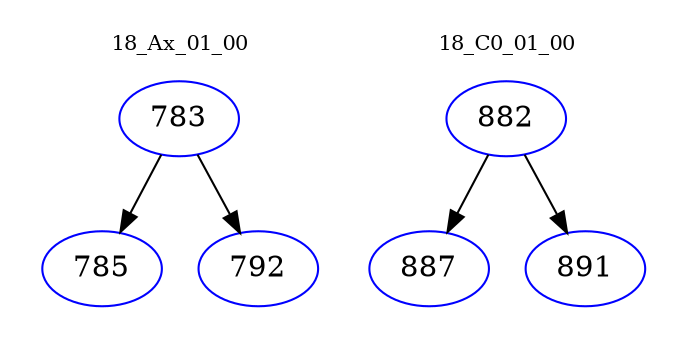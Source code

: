digraph{
subgraph cluster_0 {
color = white
label = "18_Ax_01_00";
fontsize=10;
T0_783 [label="783", color="blue"]
T0_783 -> T0_785 [color="black"]
T0_785 [label="785", color="blue"]
T0_783 -> T0_792 [color="black"]
T0_792 [label="792", color="blue"]
}
subgraph cluster_1 {
color = white
label = "18_C0_01_00";
fontsize=10;
T1_882 [label="882", color="blue"]
T1_882 -> T1_887 [color="black"]
T1_887 [label="887", color="blue"]
T1_882 -> T1_891 [color="black"]
T1_891 [label="891", color="blue"]
}
}
